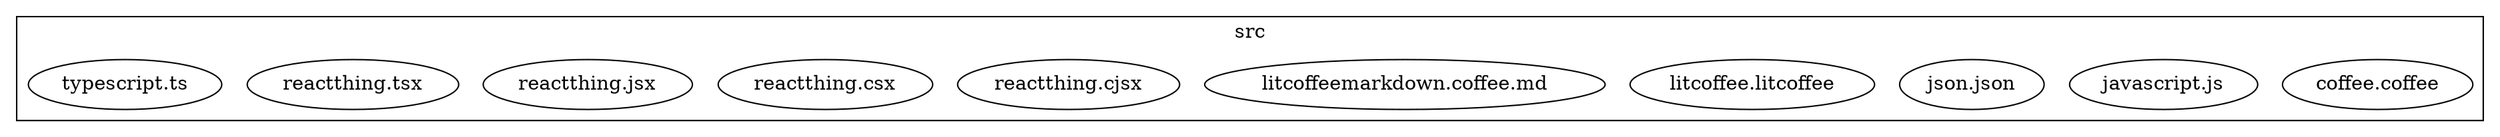 strict digraph "dependency-cruiser output"{
    
    
    

    subgraph "cluster_src" {label="src" "src/coffee.coffee" [label="coffee.coffee" URL="src/coffee.coffee" ] }
    subgraph "cluster_src" {label="src" "src/javascript.js" [label="javascript.js" URL="src/javascript.js" ] }
    subgraph "cluster_src" {label="src" "src/json.json" [label="json.json" URL="src/json.json" ] }
    subgraph "cluster_src" {label="src" "src/litcoffee.litcoffee" [label="litcoffee.litcoffee" URL="src/litcoffee.litcoffee" ] }
    subgraph "cluster_src" {label="src" "src/litcoffeemarkdown.coffee.md" [label="litcoffeemarkdown.coffee.md" URL="src/litcoffeemarkdown.coffee.md" ] }
    subgraph "cluster_src" {label="src" "src/reactthing.cjsx" [label="reactthing.cjsx" URL="src/reactthing.cjsx" ] }
    subgraph "cluster_src" {label="src" "src/reactthing.csx" [label="reactthing.csx" URL="src/reactthing.csx" ] }
    subgraph "cluster_src" {label="src" "src/reactthing.jsx" [label="reactthing.jsx" URL="src/reactthing.jsx" ] }
    subgraph "cluster_src" {label="src" "src/reactthing.tsx" [label="reactthing.tsx" URL="src/reactthing.tsx" ] }
    subgraph "cluster_src" {label="src" "src/typescript.ts" [label="typescript.ts" URL="src/typescript.ts" ] }
}
